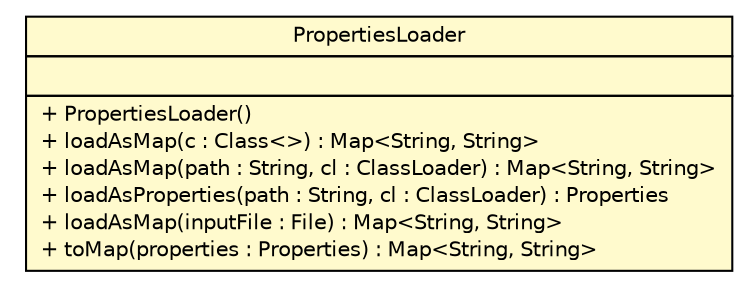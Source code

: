 #!/usr/local/bin/dot
#
# Class diagram 
# Generated by UMLGraph version R5_6 (http://www.umlgraph.org/)
#

digraph G {
	edge [fontname="Helvetica",fontsize=10,labelfontname="Helvetica",labelfontsize=10];
	node [fontname="Helvetica",fontsize=10,shape=plaintext];
	nodesep=0.25;
	ranksep=0.5;
	// sorcer.util.PropertiesLoader
	c348180 [label=<<table title="sorcer.util.PropertiesLoader" border="0" cellborder="1" cellspacing="0" cellpadding="2" port="p" bgcolor="lemonChiffon" href="./PropertiesLoader.html">
		<tr><td><table border="0" cellspacing="0" cellpadding="1">
<tr><td align="center" balign="center"> PropertiesLoader </td></tr>
		</table></td></tr>
		<tr><td><table border="0" cellspacing="0" cellpadding="1">
<tr><td align="left" balign="left">  </td></tr>
		</table></td></tr>
		<tr><td><table border="0" cellspacing="0" cellpadding="1">
<tr><td align="left" balign="left"> + PropertiesLoader() </td></tr>
<tr><td align="left" balign="left"> + loadAsMap(c : Class&lt;&gt;) : Map&lt;String, String&gt; </td></tr>
<tr><td align="left" balign="left"> + loadAsMap(path : String, cl : ClassLoader) : Map&lt;String, String&gt; </td></tr>
<tr><td align="left" balign="left"> + loadAsProperties(path : String, cl : ClassLoader) : Properties </td></tr>
<tr><td align="left" balign="left"> + loadAsMap(inputFile : File) : Map&lt;String, String&gt; </td></tr>
<tr><td align="left" balign="left"> + toMap(properties : Properties) : Map&lt;String, String&gt; </td></tr>
		</table></td></tr>
		</table>>, URL="./PropertiesLoader.html", fontname="Helvetica", fontcolor="black", fontsize=10.0];
}

